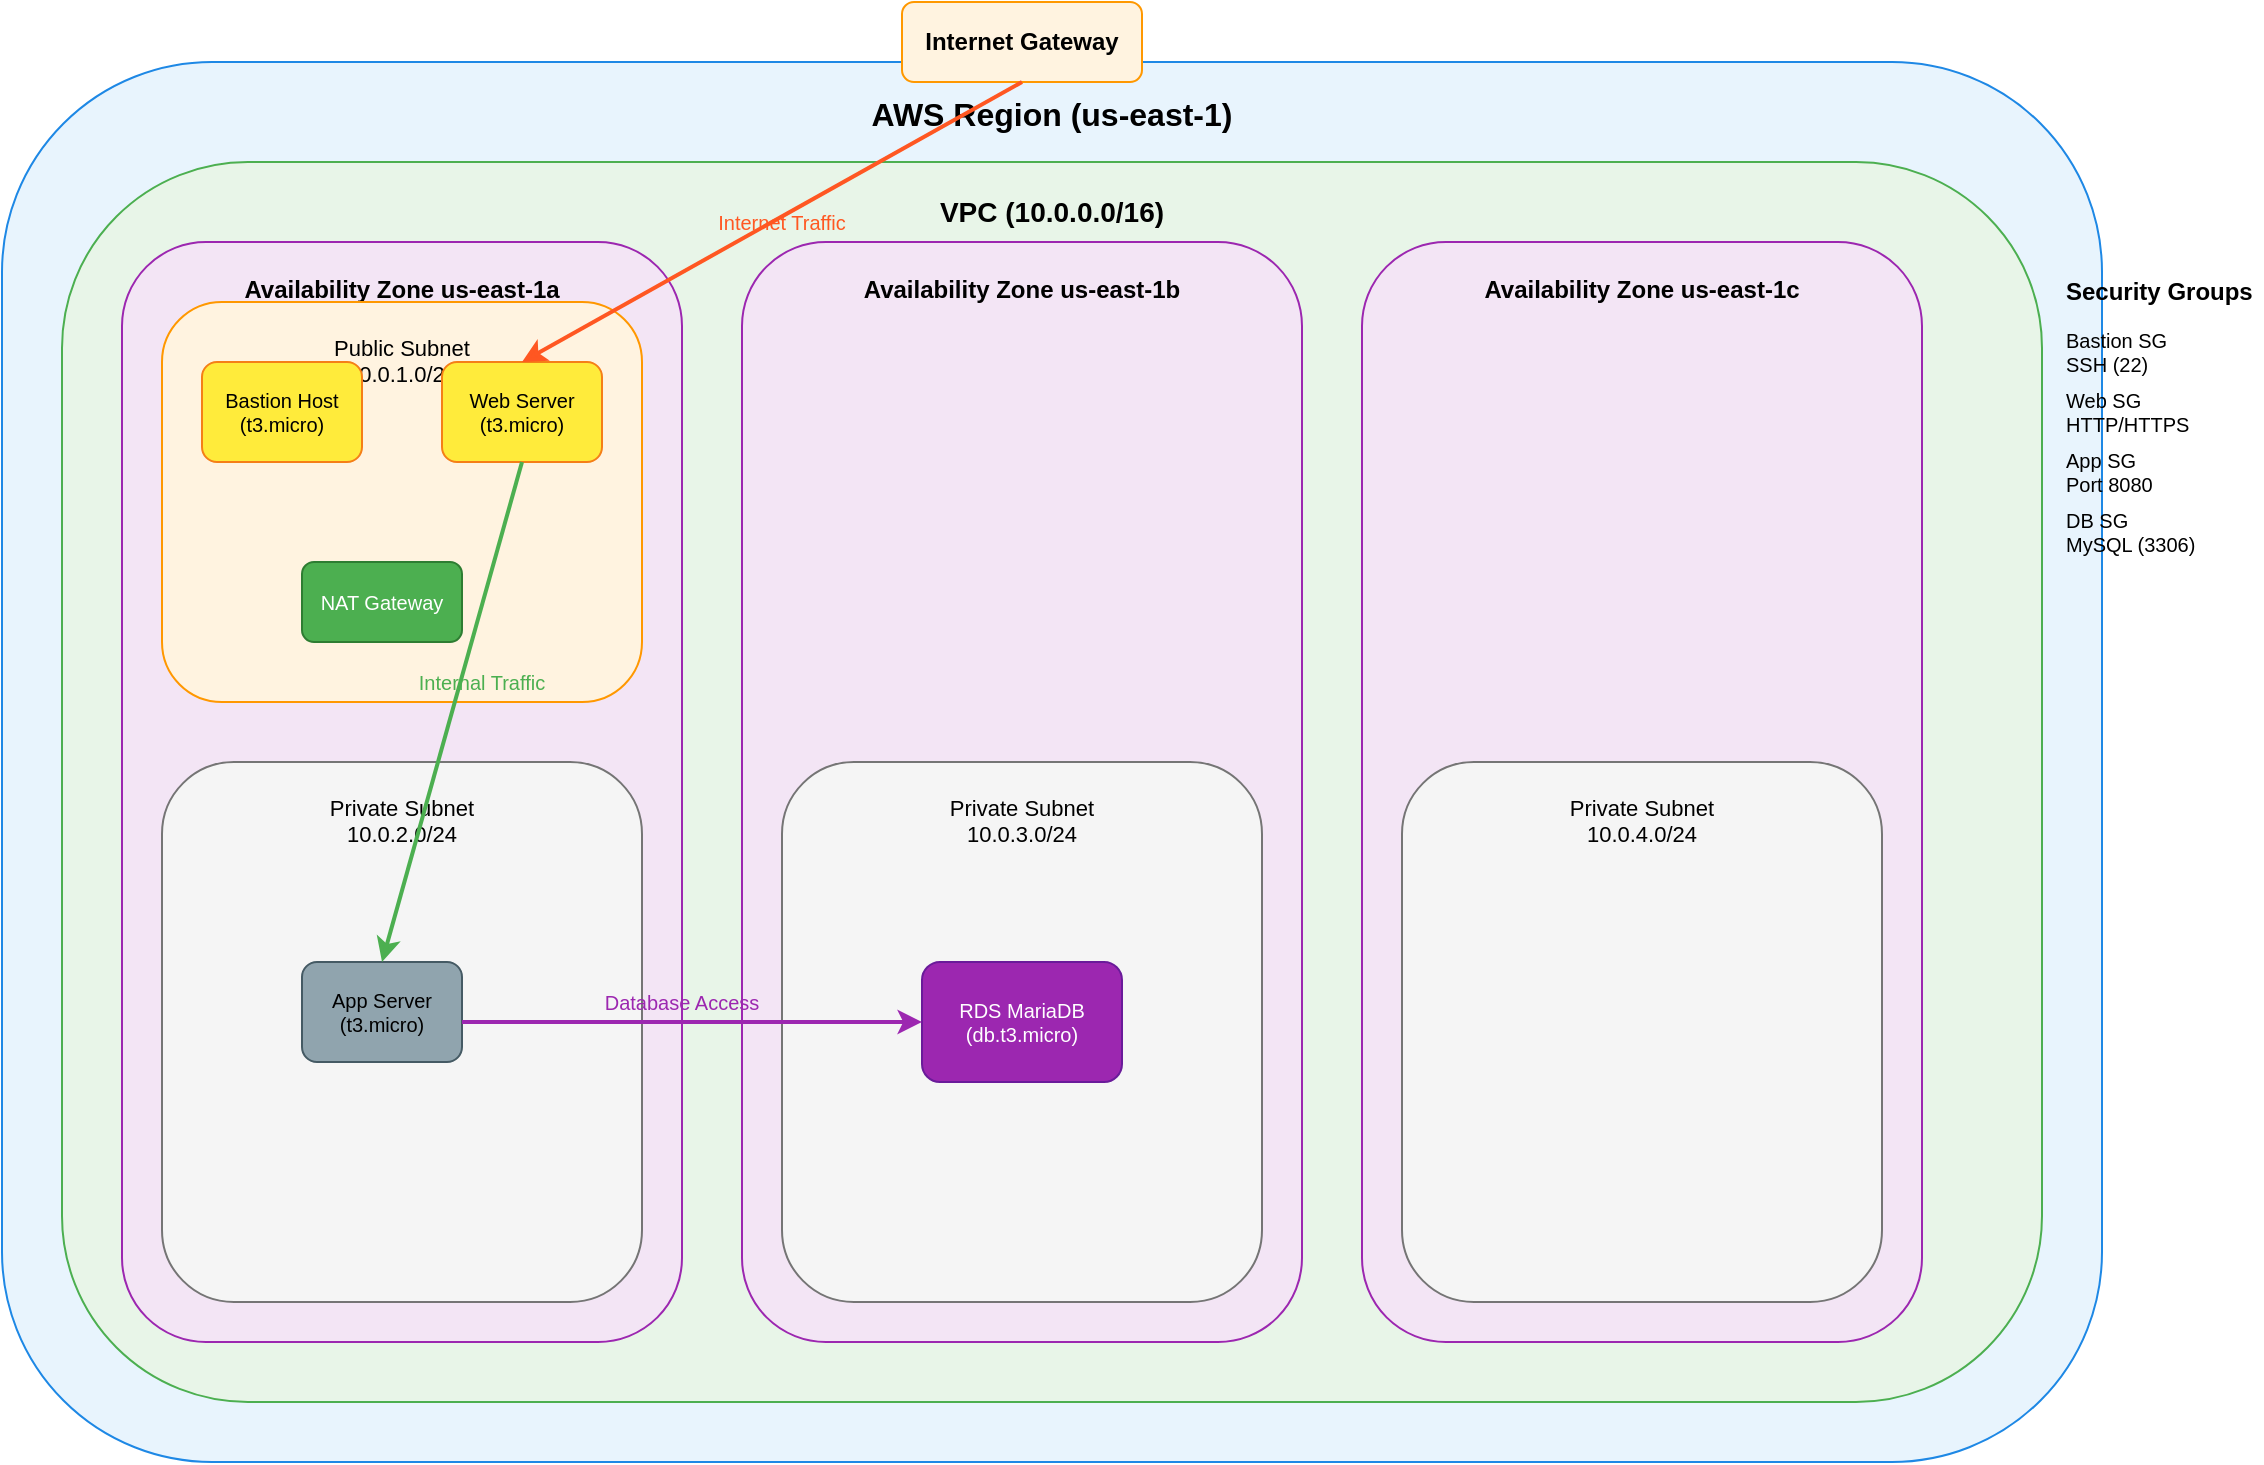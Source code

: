 <mxfile version="22.1.16" type="device">
  <diagram name="AWS-3Tier-Architecture" id="aws-3tier">
    <mxGraphModel dx="1422" dy="794" grid="1" gridSize="10" guides="1" tooltips="1" connect="1" arrows="1" fold="1" page="1" pageScale="1" pageWidth="1169" pageHeight="827" math="0" shadow="0">
      <root>
        <mxCell id="0" />
        <mxCell id="1" parent="0" />
        
        <!-- AWS Region -->
        <mxCell id="region" value="AWS Region (us-east-1)" style="rounded=1;whiteSpace=wrap;html=1;fillColor=#E8F4FD;strokeColor=#1E88E5;fontSize=16;fontStyle=1;verticalAlign=top;spacingTop=10;" vertex="1" parent="1">
          <mxGeometry x="50" y="50" width="1050" height="700" as="geometry" />
        </mxCell>
        
        <!-- VPC -->
        <mxCell id="vpc" value="VPC (10.0.0.0/16)" style="rounded=1;whiteSpace=wrap;html=1;fillColor=#E8F5E8;strokeColor=#4CAF50;fontSize=14;fontStyle=1;verticalAlign=top;spacingTop=10;" vertex="1" parent="1">
          <mxGeometry x="80" y="100" width="990" height="620" as="geometry" />
        </mxCell>
        
        <!-- Internet Gateway -->
        <mxCell id="igw" value="Internet Gateway" style="rounded=1;whiteSpace=wrap;html=1;fillColor=#FFF3E0;strokeColor=#FF9800;fontSize=12;fontStyle=1;" vertex="1" parent="1">
          <mxGeometry x="500" y="20" width="120" height="40" as="geometry" />
        </mxCell>
        
        <!-- Availability Zone 1a -->
        <mxCell id="az1a" value="Availability Zone us-east-1a" style="rounded=1;whiteSpace=wrap;html=1;fillColor=#F3E5F5;strokeColor=#9C27B0;fontSize=12;fontStyle=1;verticalAlign=top;spacingTop=10;" vertex="1" parent="1">
          <mxGeometry x="110" y="140" width="280" height="550" as="geometry" />
        </mxCell>
        
        <!-- Public Subnet 1a -->
        <mxCell id="public1a" value="Public Subnet&#10;10.0.1.0/24" style="rounded=1;whiteSpace=wrap;html=1;fillColor=#FFF3E0;strokeColor=#FF9800;fontSize=11;verticalAlign=top;spacingTop=10;" vertex="1" parent="1">
          <mxGeometry x="130" y="170" width="240" height="200" as="geometry" />
        </mxCell>
        
        <!-- Private Subnet 1a -->
        <mxCell id="private1a" value="Private Subnet&#10;10.0.2.0/24" style="rounded=1;whiteSpace=wrap;html=1;fillColor=#F5F5F5;strokeColor=#757575;fontSize=11;verticalAlign=top;spacingTop=10;" vertex="1" parent="1">
          <mxGeometry x="130" y="400" width="240" height="270" as="geometry" />
        </mxCell>
        
        <!-- Availability Zone 1b -->
        <mxCell id="az1b" value="Availability Zone us-east-1b" style="rounded=1;whiteSpace=wrap;html=1;fillColor=#F3E5F5;strokeColor=#9C27B0;fontSize=12;fontStyle=1;verticalAlign=top;spacingTop=10;" vertex="1" parent="1">
          <mxGeometry x="420" y="140" width="280" height="550" as="geometry" />
        </mxCell>
        
        <!-- Private Subnet 1b -->
        <mxCell id="private1b" value="Private Subnet&#10;10.0.3.0/24" style="rounded=1;whiteSpace=wrap;html=1;fillColor=#F5F5F5;strokeColor=#757575;fontSize=11;verticalAlign=top;spacingTop=10;" vertex="1" parent="1">
          <mxGeometry x="440" y="400" width="240" height="270" as="geometry" />
        </mxCell>
        
        <!-- Availability Zone 1c -->
        <mxCell id="az1c" value="Availability Zone us-east-1c" style="rounded=1;whiteSpace=wrap;html=1;fillColor=#F3E5F5;strokeColor=#9C27B0;fontSize=12;fontStyle=1;verticalAlign=top;spacingTop=10;" vertex="1" parent="1">
          <mxGeometry x="730" y="140" width="280" height="550" as="geometry" />
        </mxCell>
        
        <!-- Private Subnet 1c -->
        <mxCell id="private1c" value="Private Subnet&#10;10.0.4.0/24" style="rounded=1;whiteSpace=wrap;html=1;fillColor=#F5F5F5;strokeColor=#757575;fontSize=11;verticalAlign=top;spacingTop=10;" vertex="1" parent="1">
          <mxGeometry x="750" y="400" width="240" height="270" as="geometry" />
        </mxCell>
        
        <!-- EC2 Instances -->
        <mxCell id="bastion" value="Bastion Host&#10;(t3.micro)" style="rounded=1;whiteSpace=wrap;html=1;fillColor=#FFEB3B;strokeColor=#F57F17;fontSize=10;" vertex="1" parent="1">
          <mxGeometry x="150" y="200" width="80" height="50" as="geometry" />
        </mxCell>
        
        <mxCell id="web" value="Web Server&#10;(t3.micro)" style="rounded=1;whiteSpace=wrap;html=1;fillColor=#FFEB3B;strokeColor=#F57F17;fontSize=10;" vertex="1" parent="1">
          <mxGeometry x="270" y="200" width="80" height="50" as="geometry" />
        </mxCell>
        
        <mxCell id="nat" value="NAT Gateway" style="rounded=1;whiteSpace=wrap;html=1;fillColor=#4CAF50;strokeColor=#2E7D32;fontSize=10;fontColor=white;" vertex="1" parent="1">
          <mxGeometry x="200" y="300" width="80" height="40" as="geometry" />
        </mxCell>
        
        <mxCell id="app" value="App Server&#10;(t3.micro)" style="rounded=1;whiteSpace=wrap;html=1;fillColor=#90A4AE;strokeColor=#455A64;fontSize=10;" vertex="1" parent="1">
          <mxGeometry x="200" y="500" width="80" height="50" as="geometry" />
        </mxCell>
        
        <!-- RDS -->
        <mxCell id="rds" value="RDS MariaDB&#10;(db.t3.micro)" style="rounded=1;whiteSpace=wrap;html=1;fillColor=#9C27B0;strokeColor=#6A1B9A;fontSize=10;fontColor=white;" vertex="1" parent="1">
          <mxGeometry x="510" y="500" width="100" height="60" as="geometry" />
        </mxCell>
        
        <!-- Security Groups (represented as shields) -->
        <mxCell id="sg-legend" value="Security Groups" style="text;html=1;strokeColor=none;fillColor=none;align=left;verticalAlign=middle;whiteSpace=wrap;rounded=0;fontSize=12;fontStyle=1;" vertex="1" parent="1">
          <mxGeometry x="1080" y="150" width="100" height="30" as="geometry" />
        </mxCell>
        
        <mxCell id="sg-bastion" value="Bastion SG&#10;SSH (22)" style="text;html=1;strokeColor=none;fillColor=none;align=left;verticalAlign=middle;whiteSpace=wrap;rounded=0;fontSize=10;" vertex="1" parent="1">
          <mxGeometry x="1080" y="180" width="80" height="30" as="geometry" />
        </mxCell>
        
        <mxCell id="sg-web" value="Web SG&#10;HTTP/HTTPS" style="text;html=1;strokeColor=none;fillColor=none;align=left;verticalAlign=middle;whiteSpace=wrap;rounded=0;fontSize=10;" vertex="1" parent="1">
          <mxGeometry x="1080" y="210" width="80" height="30" as="geometry" />
        </mxCell>
        
        <mxCell id="sg-app" value="App SG&#10;Port 8080" style="text;html=1;strokeColor=none;fillColor=none;align=left;verticalAlign=middle;whiteSpace=wrap;rounded=0;fontSize=10;" vertex="1" parent="1">
          <mxGeometry x="1080" y="240" width="80" height="30" as="geometry" />
        </mxCell>
        
        <mxCell id="sg-db" value="DB SG&#10;MySQL (3306)" style="text;html=1;strokeColor=none;fillColor=none;align=left;verticalAlign=middle;whiteSpace=wrap;rounded=0;fontSize=10;" vertex="1" parent="1">
          <mxGeometry x="1080" y="270" width="80" height="30" as="geometry" />
        </mxCell>
        
        <!-- Traffic Flow Arrows -->
        <mxCell id="arrow1" value="" style="endArrow=classic;html=1;rounded=0;strokeColor=#FF5722;strokeWidth=2;" edge="1" parent="1">
          <mxGeometry width="50" height="50" relative="1" as="geometry">
            <mxPoint x="560" y="60" as="sourcePoint" />
            <mxPoint x="310" y="200" as="targetPoint" />
          </mxGeometry>
        </mxCell>
        
        <mxCell id="arrow2" value="" style="endArrow=classic;html=1;rounded=0;strokeColor=#4CAF50;strokeWidth=2;" edge="1" parent="1">
          <mxGeometry width="50" height="50" relative="1" as="geometry">
            <mxPoint x="310" y="250" as="sourcePoint" />
            <mxPoint x="240" y="500" as="targetPoint" />
          </mxGeometry>
        </mxCell>
        
        <mxCell id="arrow3" value="" style="endArrow=classic;html=1;rounded=0;strokeColor=#9C27B0;strokeWidth=2;" edge="1" parent="1">
          <mxGeometry width="50" height="50" relative="1" as="geometry">
            <mxPoint x="280" y="530" as="sourcePoint" />
            <mxPoint x="510" y="530" as="targetPoint" />
          </mxGeometry>
        </mxCell>
        
        <!-- Labels -->
        <mxCell id="label1" value="Internet Traffic" style="text;html=1;strokeColor=none;fillColor=none;align=center;verticalAlign=middle;whiteSpace=wrap;rounded=0;fontSize=10;fontColor=#FF5722;" vertex="1" parent="1">
          <mxGeometry x="400" y="120" width="80" height="20" as="geometry" />
        </mxCell>
        
        <mxCell id="label2" value="Internal Traffic" style="text;html=1;strokeColor=none;fillColor=none;align=center;verticalAlign=middle;whiteSpace=wrap;rounded=0;fontSize=10;fontColor=#4CAF50;" vertex="1" parent="1">
          <mxGeometry x="250" y="350" width="80" height="20" as="geometry" />
        </mxCell>
        
        <mxCell id="label3" value="Database Access" style="text;html=1;strokeColor=none;fillColor=none;align=center;verticalAlign=middle;whiteSpace=wrap;rounded=0;fontSize=10;fontColor=#9C27B0;" vertex="1" parent="1">
          <mxGeometry x="350" y="510" width="80" height="20" as="geometry" />
        </mxCell>
        
      </root>
    </mxGraphModel>
  </diagram>
</mxfile>